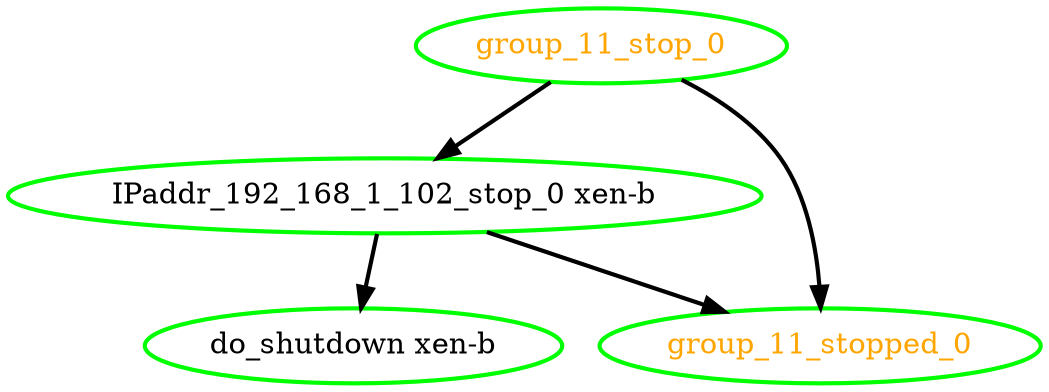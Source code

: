 digraph "g" {
"IPaddr_192_168_1_102_stop_0 xen-b" -> "do_shutdown xen-b" [ style = bold]
"IPaddr_192_168_1_102_stop_0 xen-b" -> "group_11_stopped_0" [ style = bold]
"IPaddr_192_168_1_102_stop_0 xen-b" [ style=bold color="green" fontcolor="black" ]
"do_shutdown xen-b" [ style=bold color="green" fontcolor="black" ]
"group_11_stop_0" -> "IPaddr_192_168_1_102_stop_0 xen-b" [ style = bold]
"group_11_stop_0" -> "group_11_stopped_0" [ style = bold]
"group_11_stop_0" [ style=bold color="green" fontcolor="orange" ]
"group_11_stopped_0" [ style=bold color="green" fontcolor="orange" ]
}
